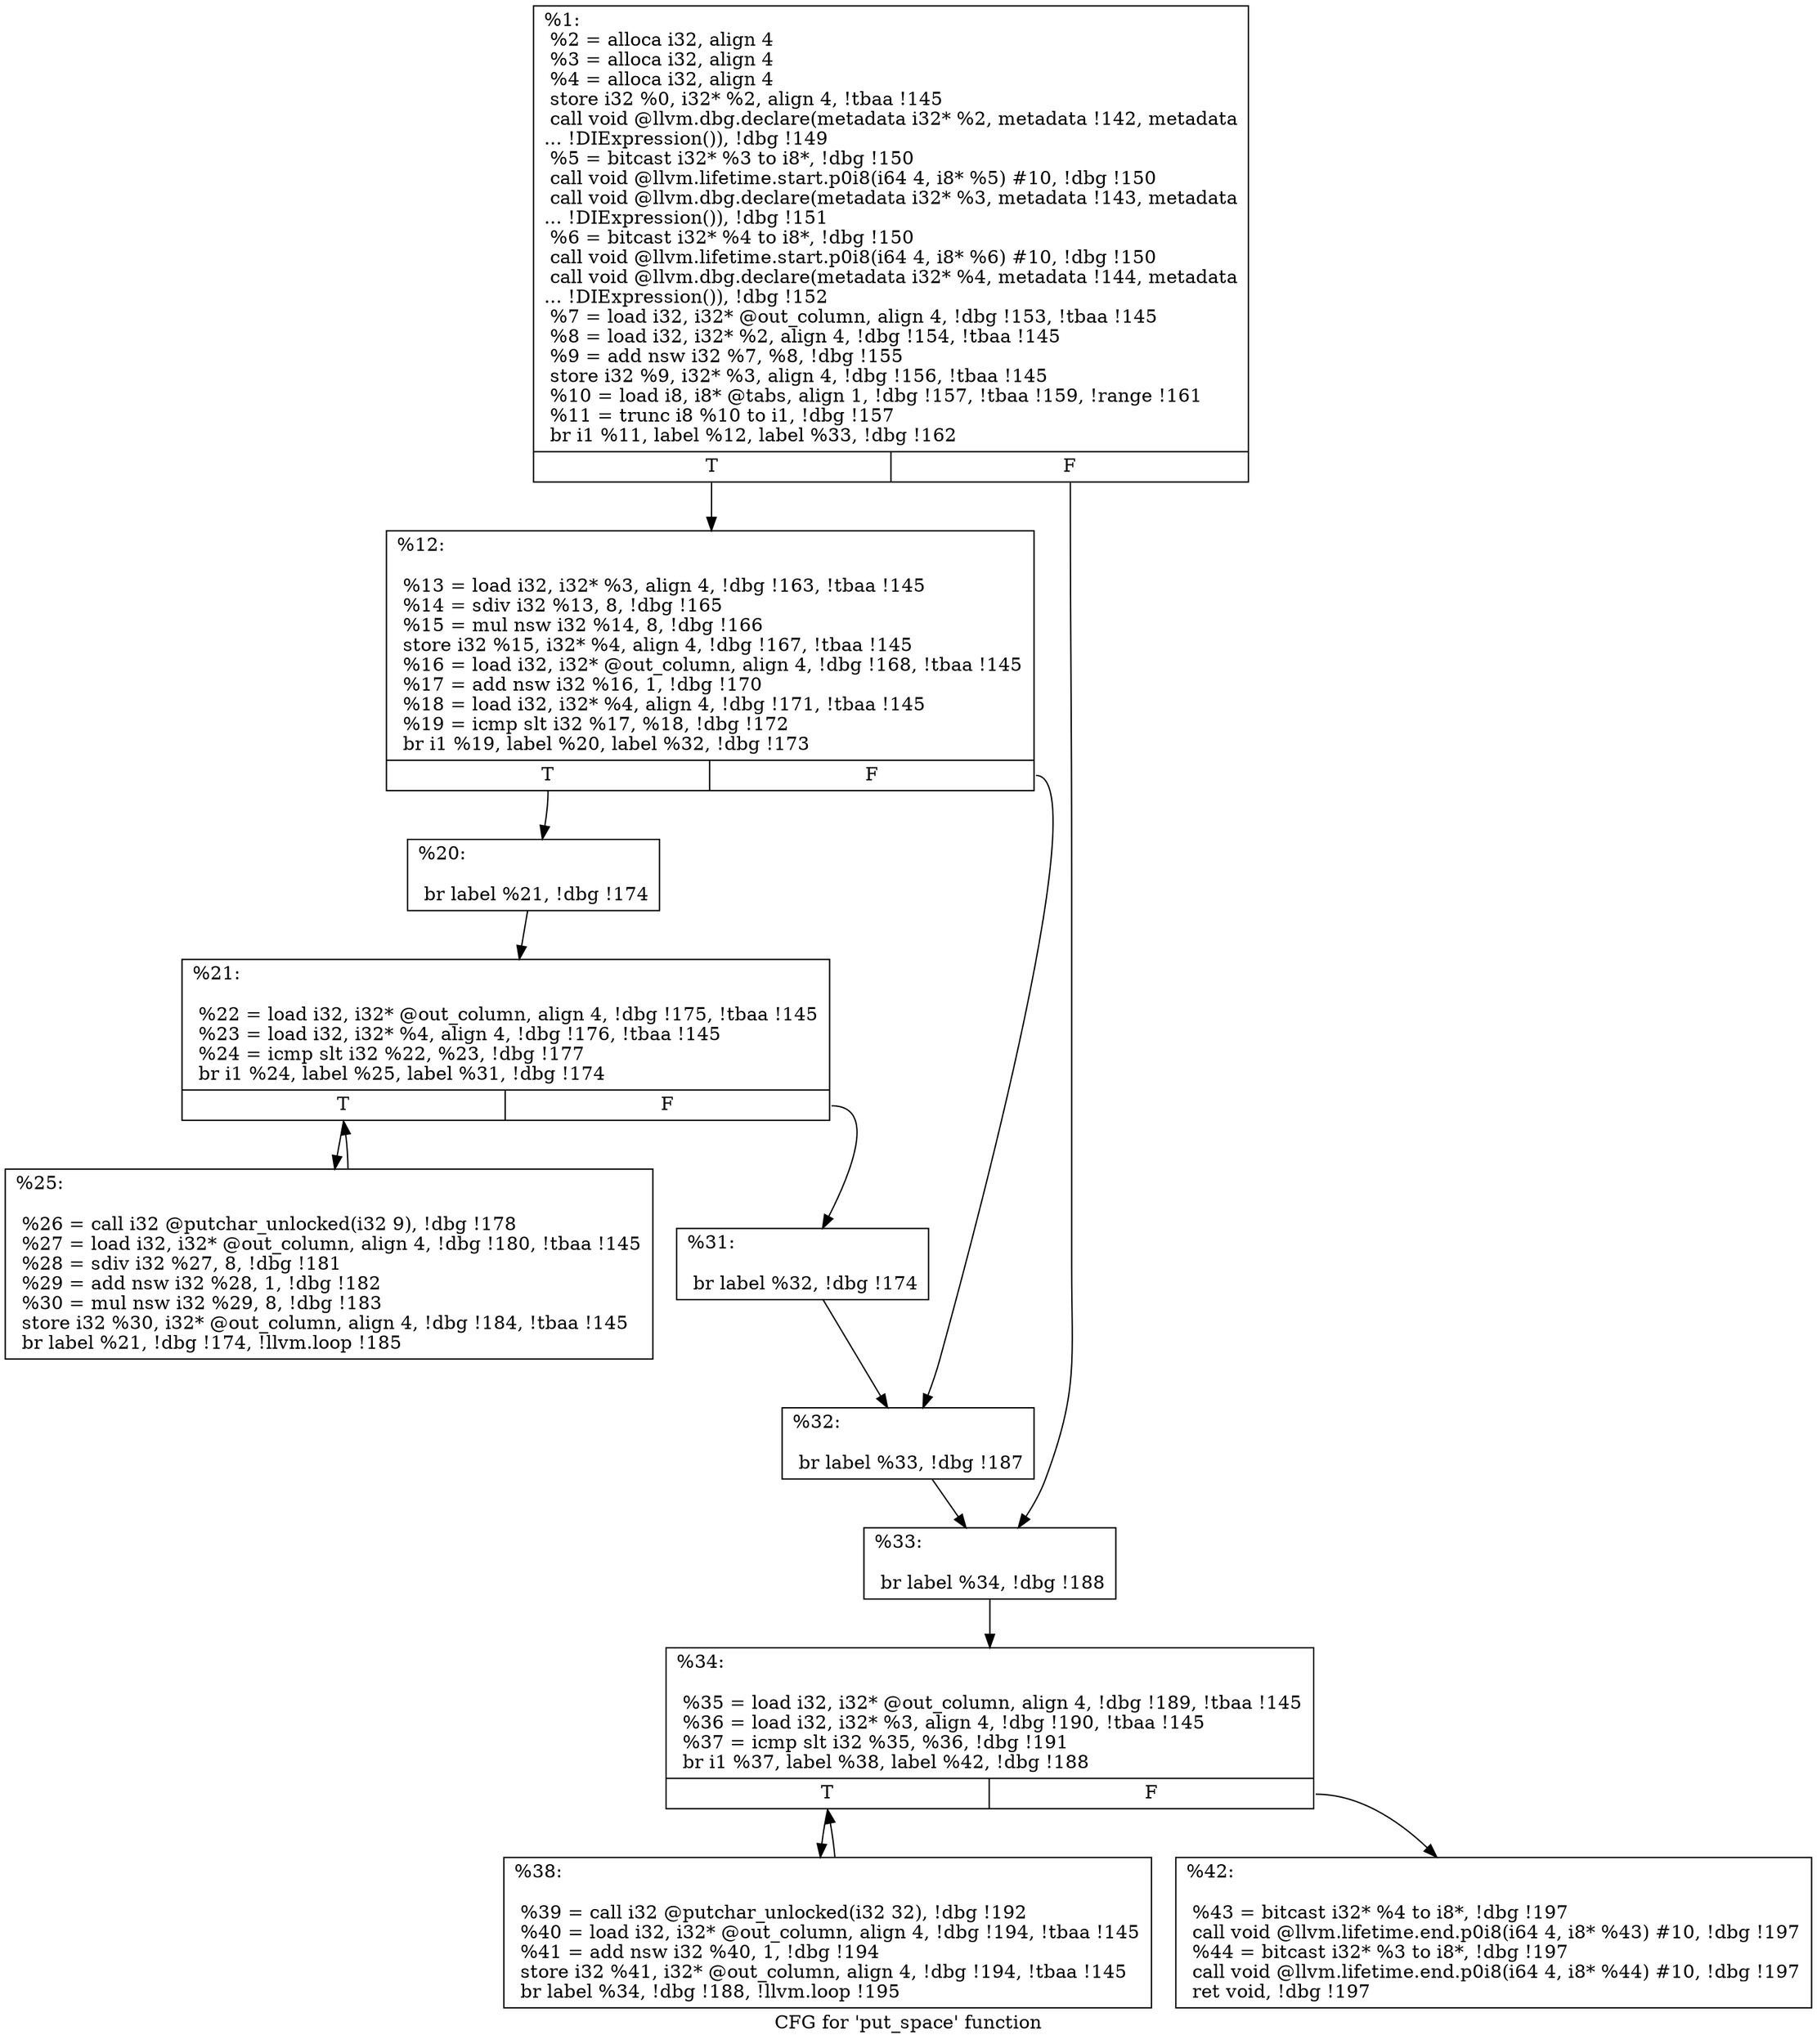 digraph "CFG for 'put_space' function" {
	label="CFG for 'put_space' function";

	Node0xbe54a0 [shape=record,label="{%1:\l  %2 = alloca i32, align 4\l  %3 = alloca i32, align 4\l  %4 = alloca i32, align 4\l  store i32 %0, i32* %2, align 4, !tbaa !145\l  call void @llvm.dbg.declare(metadata i32* %2, metadata !142, metadata\l... !DIExpression()), !dbg !149\l  %5 = bitcast i32* %3 to i8*, !dbg !150\l  call void @llvm.lifetime.start.p0i8(i64 4, i8* %5) #10, !dbg !150\l  call void @llvm.dbg.declare(metadata i32* %3, metadata !143, metadata\l... !DIExpression()), !dbg !151\l  %6 = bitcast i32* %4 to i8*, !dbg !150\l  call void @llvm.lifetime.start.p0i8(i64 4, i8* %6) #10, !dbg !150\l  call void @llvm.dbg.declare(metadata i32* %4, metadata !144, metadata\l... !DIExpression()), !dbg !152\l  %7 = load i32, i32* @out_column, align 4, !dbg !153, !tbaa !145\l  %8 = load i32, i32* %2, align 4, !dbg !154, !tbaa !145\l  %9 = add nsw i32 %7, %8, !dbg !155\l  store i32 %9, i32* %3, align 4, !dbg !156, !tbaa !145\l  %10 = load i8, i8* @tabs, align 1, !dbg !157, !tbaa !159, !range !161\l  %11 = trunc i8 %10 to i1, !dbg !157\l  br i1 %11, label %12, label %33, !dbg !162\l|{<s0>T|<s1>F}}"];
	Node0xbe54a0:s0 -> Node0xbe5550;
	Node0xbe54a0:s1 -> Node0xbe5730;
	Node0xbe5550 [shape=record,label="{%12:\l\l  %13 = load i32, i32* %3, align 4, !dbg !163, !tbaa !145\l  %14 = sdiv i32 %13, 8, !dbg !165\l  %15 = mul nsw i32 %14, 8, !dbg !166\l  store i32 %15, i32* %4, align 4, !dbg !167, !tbaa !145\l  %16 = load i32, i32* @out_column, align 4, !dbg !168, !tbaa !145\l  %17 = add nsw i32 %16, 1, !dbg !170\l  %18 = load i32, i32* %4, align 4, !dbg !171, !tbaa !145\l  %19 = icmp slt i32 %17, %18, !dbg !172\l  br i1 %19, label %20, label %32, !dbg !173\l|{<s0>T|<s1>F}}"];
	Node0xbe5550:s0 -> Node0xbe55a0;
	Node0xbe5550:s1 -> Node0xbe56e0;
	Node0xbe55a0 [shape=record,label="{%20:\l\l  br label %21, !dbg !174\l}"];
	Node0xbe55a0 -> Node0xbe55f0;
	Node0xbe55f0 [shape=record,label="{%21:\l\l  %22 = load i32, i32* @out_column, align 4, !dbg !175, !tbaa !145\l  %23 = load i32, i32* %4, align 4, !dbg !176, !tbaa !145\l  %24 = icmp slt i32 %22, %23, !dbg !177\l  br i1 %24, label %25, label %31, !dbg !174\l|{<s0>T|<s1>F}}"];
	Node0xbe55f0:s0 -> Node0xbe5640;
	Node0xbe55f0:s1 -> Node0xbe5690;
	Node0xbe5640 [shape=record,label="{%25:\l\l  %26 = call i32 @putchar_unlocked(i32 9), !dbg !178\l  %27 = load i32, i32* @out_column, align 4, !dbg !180, !tbaa !145\l  %28 = sdiv i32 %27, 8, !dbg !181\l  %29 = add nsw i32 %28, 1, !dbg !182\l  %30 = mul nsw i32 %29, 8, !dbg !183\l  store i32 %30, i32* @out_column, align 4, !dbg !184, !tbaa !145\l  br label %21, !dbg !174, !llvm.loop !185\l}"];
	Node0xbe5640 -> Node0xbe55f0;
	Node0xbe5690 [shape=record,label="{%31:\l\l  br label %32, !dbg !174\l}"];
	Node0xbe5690 -> Node0xbe56e0;
	Node0xbe56e0 [shape=record,label="{%32:\l\l  br label %33, !dbg !187\l}"];
	Node0xbe56e0 -> Node0xbe5730;
	Node0xbe5730 [shape=record,label="{%33:\l\l  br label %34, !dbg !188\l}"];
	Node0xbe5730 -> Node0xbe5780;
	Node0xbe5780 [shape=record,label="{%34:\l\l  %35 = load i32, i32* @out_column, align 4, !dbg !189, !tbaa !145\l  %36 = load i32, i32* %3, align 4, !dbg !190, !tbaa !145\l  %37 = icmp slt i32 %35, %36, !dbg !191\l  br i1 %37, label %38, label %42, !dbg !188\l|{<s0>T|<s1>F}}"];
	Node0xbe5780:s0 -> Node0xbe57d0;
	Node0xbe5780:s1 -> Node0xbe5820;
	Node0xbe57d0 [shape=record,label="{%38:\l\l  %39 = call i32 @putchar_unlocked(i32 32), !dbg !192\l  %40 = load i32, i32* @out_column, align 4, !dbg !194, !tbaa !145\l  %41 = add nsw i32 %40, 1, !dbg !194\l  store i32 %41, i32* @out_column, align 4, !dbg !194, !tbaa !145\l  br label %34, !dbg !188, !llvm.loop !195\l}"];
	Node0xbe57d0 -> Node0xbe5780;
	Node0xbe5820 [shape=record,label="{%42:\l\l  %43 = bitcast i32* %4 to i8*, !dbg !197\l  call void @llvm.lifetime.end.p0i8(i64 4, i8* %43) #10, !dbg !197\l  %44 = bitcast i32* %3 to i8*, !dbg !197\l  call void @llvm.lifetime.end.p0i8(i64 4, i8* %44) #10, !dbg !197\l  ret void, !dbg !197\l}"];
}
